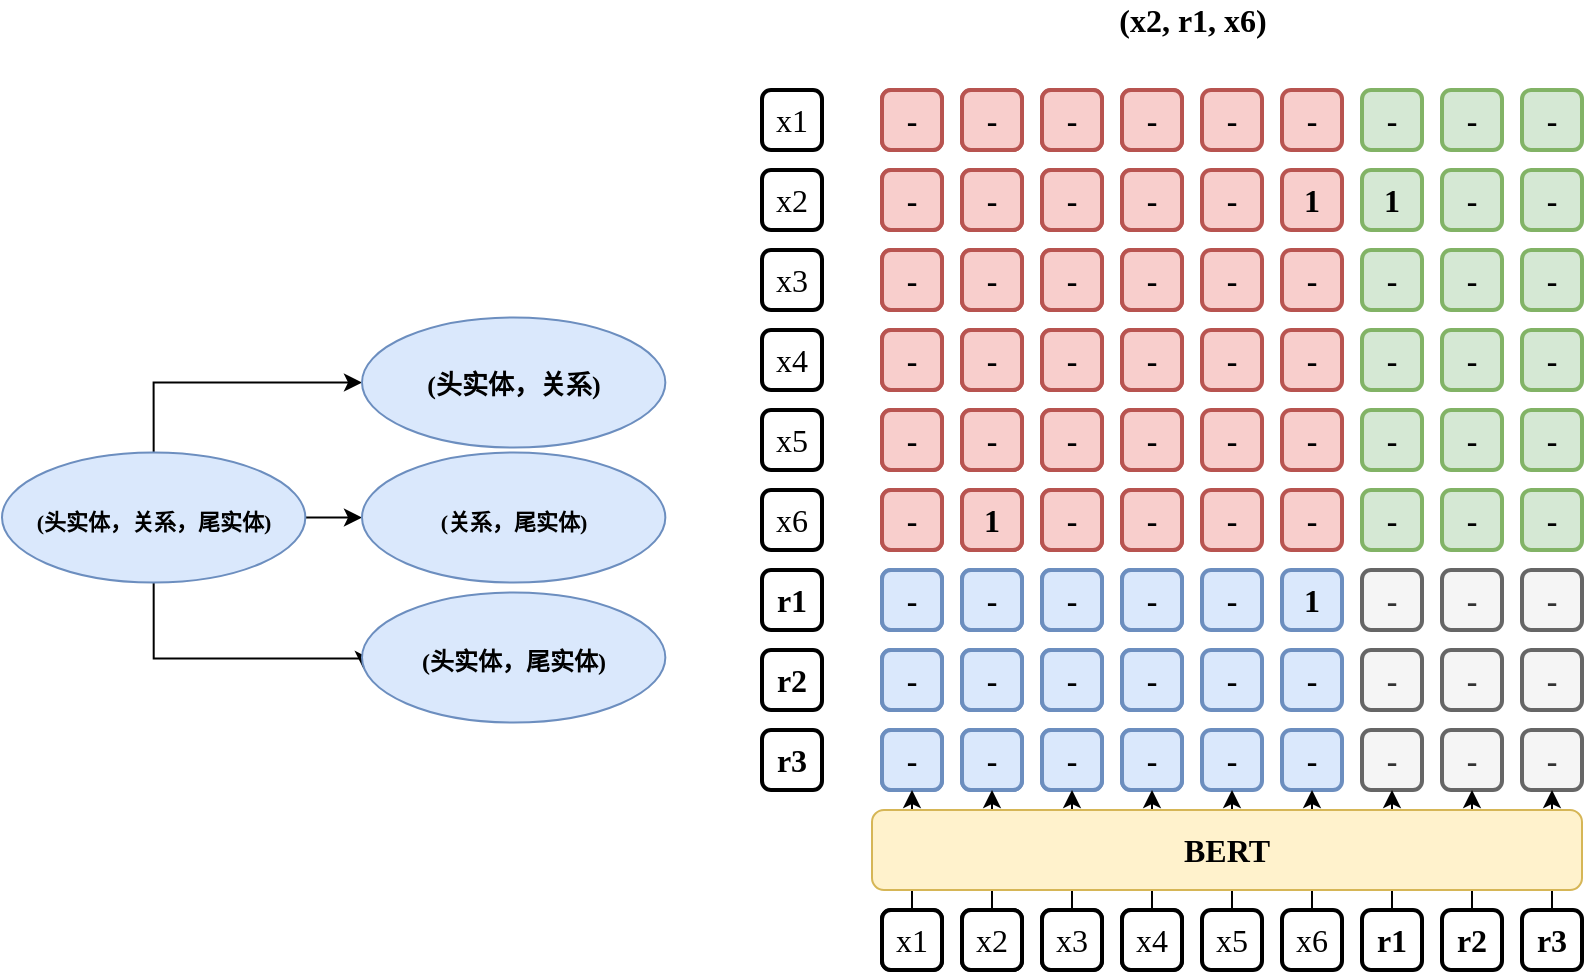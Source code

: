 <mxfile version="15.3.1" type="github">
  <diagram id="RaUIB1Iz39og9bqEEk9t" name="第 1 页">
    <mxGraphModel dx="981" dy="526" grid="1" gridSize="10" guides="1" tooltips="1" connect="1" arrows="1" fold="1" page="1" pageScale="1" pageWidth="1600" pageHeight="900" math="0" shadow="0">
      <root>
        <mxCell id="0" />
        <mxCell id="1" parent="0" />
        <mxCell id="5Z1uy8fRGyx_QVM0Wn5j-1" value="x1" style="rounded=1;whiteSpace=wrap;html=1;shadow=0;glass=0;sketch=0;fontFamily=Times New Roman;fontSize=16;strokeWidth=2;fillColor=#f8cecc;strokeColor=#b85450;fontStyle=1" vertex="1" parent="1">
          <mxGeometry x="960" y="225" width="30" height="30" as="geometry" />
        </mxCell>
        <mxCell id="5Z1uy8fRGyx_QVM0Wn5j-2" value="x1" style="rounded=1;whiteSpace=wrap;html=1;shadow=0;glass=0;sketch=0;fontFamily=Times New Roman;fontSize=16;strokeWidth=2;fillColor=#f8cecc;strokeColor=#b85450;fontStyle=1" vertex="1" parent="1">
          <mxGeometry x="1000" y="225" width="30" height="30" as="geometry" />
        </mxCell>
        <mxCell id="5Z1uy8fRGyx_QVM0Wn5j-3" value="x1" style="rounded=1;whiteSpace=wrap;html=1;shadow=0;glass=0;sketch=0;fontFamily=Times New Roman;fontSize=16;strokeWidth=2;fillColor=#f8cecc;strokeColor=#b85450;fontStyle=1" vertex="1" parent="1">
          <mxGeometry x="1040" y="225" width="30" height="30" as="geometry" />
        </mxCell>
        <mxCell id="5Z1uy8fRGyx_QVM0Wn5j-4" value="x1" style="rounded=1;whiteSpace=wrap;html=1;shadow=0;glass=0;sketch=0;fontFamily=Times New Roman;fontSize=16;strokeWidth=2;fillColor=#f8cecc;strokeColor=#b85450;fontStyle=1" vertex="1" parent="1">
          <mxGeometry x="1080" y="225" width="30" height="30" as="geometry" />
        </mxCell>
        <mxCell id="5Z1uy8fRGyx_QVM0Wn5j-5" value="-" style="rounded=1;whiteSpace=wrap;html=1;shadow=0;glass=0;sketch=0;fontFamily=Times New Roman;fontSize=16;strokeWidth=2;fillColor=#f8cecc;strokeColor=#b85450;fontStyle=1" vertex="1" parent="1">
          <mxGeometry x="1120" y="225" width="30" height="30" as="geometry" />
        </mxCell>
        <mxCell id="5Z1uy8fRGyx_QVM0Wn5j-6" value="-" style="rounded=1;whiteSpace=wrap;html=1;shadow=0;glass=0;sketch=0;fontFamily=Times New Roman;fontSize=16;strokeWidth=2;fillColor=#f8cecc;strokeColor=#b85450;fontStyle=1" vertex="1" parent="1">
          <mxGeometry x="1160" y="225" width="30" height="30" as="geometry" />
        </mxCell>
        <mxCell id="5Z1uy8fRGyx_QVM0Wn5j-7" value="-" style="rounded=1;whiteSpace=wrap;html=1;shadow=0;glass=0;sketch=0;fontFamily=Times New Roman;fontSize=16;strokeWidth=2;fillColor=#d5e8d4;strokeColor=#82b366;fontStyle=1" vertex="1" parent="1">
          <mxGeometry x="1200" y="225" width="30" height="30" as="geometry" />
        </mxCell>
        <mxCell id="5Z1uy8fRGyx_QVM0Wn5j-8" value="-" style="rounded=1;whiteSpace=wrap;html=1;shadow=0;glass=0;sketch=0;fontFamily=Times New Roman;fontSize=16;strokeWidth=2;fillColor=#d5e8d4;strokeColor=#82b366;fontStyle=1" vertex="1" parent="1">
          <mxGeometry x="1240" y="225" width="30" height="30" as="geometry" />
        </mxCell>
        <mxCell id="5Z1uy8fRGyx_QVM0Wn5j-9" value="-" style="rounded=1;whiteSpace=wrap;html=1;shadow=0;glass=0;sketch=0;fontFamily=Times New Roman;fontSize=16;strokeWidth=2;fillColor=#f8cecc;strokeColor=#b85450;fontStyle=1" vertex="1" parent="1">
          <mxGeometry x="960" y="225" width="30" height="30" as="geometry" />
        </mxCell>
        <mxCell id="5Z1uy8fRGyx_QVM0Wn5j-10" value="-" style="rounded=1;whiteSpace=wrap;html=1;shadow=0;glass=0;sketch=0;fontFamily=Times New Roman;fontSize=16;strokeWidth=2;fillColor=#f8cecc;strokeColor=#b85450;fontStyle=1" vertex="1" parent="1">
          <mxGeometry x="1000" y="225" width="30" height="30" as="geometry" />
        </mxCell>
        <mxCell id="5Z1uy8fRGyx_QVM0Wn5j-11" value="-" style="rounded=1;whiteSpace=wrap;html=1;shadow=0;glass=0;sketch=0;fontFamily=Times New Roman;fontSize=16;strokeWidth=2;fillColor=#f8cecc;strokeColor=#b85450;fontStyle=1" vertex="1" parent="1">
          <mxGeometry x="1040" y="225" width="30" height="30" as="geometry" />
        </mxCell>
        <mxCell id="5Z1uy8fRGyx_QVM0Wn5j-12" value="-" style="rounded=1;whiteSpace=wrap;html=1;shadow=0;glass=0;sketch=0;fontFamily=Times New Roman;fontSize=16;strokeWidth=2;fillColor=#f8cecc;strokeColor=#b85450;fontStyle=1" vertex="1" parent="1">
          <mxGeometry x="1080" y="225" width="30" height="30" as="geometry" />
        </mxCell>
        <mxCell id="5Z1uy8fRGyx_QVM0Wn5j-13" value="-" style="rounded=1;whiteSpace=wrap;html=1;shadow=0;glass=0;sketch=0;fontFamily=Times New Roman;fontSize=16;strokeWidth=2;fillColor=#d5e8d4;strokeColor=#82b366;fontStyle=1" vertex="1" parent="1">
          <mxGeometry x="1280" y="225" width="30" height="30" as="geometry" />
        </mxCell>
        <mxCell id="5Z1uy8fRGyx_QVM0Wn5j-33" value="x1" style="rounded=1;whiteSpace=wrap;html=1;shadow=0;glass=0;sketch=0;fontFamily=Times New Roman;fontSize=16;strokeWidth=2;fillColor=#f8cecc;strokeColor=#b85450;fontStyle=1" vertex="1" parent="1">
          <mxGeometry x="960" y="265" width="30" height="30" as="geometry" />
        </mxCell>
        <mxCell id="5Z1uy8fRGyx_QVM0Wn5j-34" value="x1" style="rounded=1;whiteSpace=wrap;html=1;shadow=0;glass=0;sketch=0;fontFamily=Times New Roman;fontSize=16;strokeWidth=2;fillColor=#f8cecc;strokeColor=#b85450;fontStyle=1" vertex="1" parent="1">
          <mxGeometry x="1000" y="265" width="30" height="30" as="geometry" />
        </mxCell>
        <mxCell id="5Z1uy8fRGyx_QVM0Wn5j-35" value="x1" style="rounded=1;whiteSpace=wrap;html=1;shadow=0;glass=0;sketch=0;fontFamily=Times New Roman;fontSize=16;strokeWidth=2;fillColor=#f8cecc;strokeColor=#b85450;fontStyle=1" vertex="1" parent="1">
          <mxGeometry x="1040" y="265" width="30" height="30" as="geometry" />
        </mxCell>
        <mxCell id="5Z1uy8fRGyx_QVM0Wn5j-36" value="x1" style="rounded=1;whiteSpace=wrap;html=1;shadow=0;glass=0;sketch=0;fontFamily=Times New Roman;fontSize=16;strokeWidth=2;fillColor=#f8cecc;strokeColor=#b85450;fontStyle=1" vertex="1" parent="1">
          <mxGeometry x="1080" y="265" width="30" height="30" as="geometry" />
        </mxCell>
        <mxCell id="5Z1uy8fRGyx_QVM0Wn5j-37" value="-" style="rounded=1;whiteSpace=wrap;html=1;shadow=0;glass=0;sketch=0;fontFamily=Times New Roman;fontSize=16;strokeWidth=2;fillColor=#f8cecc;strokeColor=#b85450;fontStyle=1" vertex="1" parent="1">
          <mxGeometry x="1120" y="265" width="30" height="30" as="geometry" />
        </mxCell>
        <mxCell id="5Z1uy8fRGyx_QVM0Wn5j-38" value="1" style="rounded=1;whiteSpace=wrap;html=1;shadow=0;glass=0;sketch=0;fontFamily=Times New Roman;fontSize=16;strokeWidth=2;fillColor=#f8cecc;strokeColor=#b85450;fontStyle=1" vertex="1" parent="1">
          <mxGeometry x="1160" y="265" width="30" height="30" as="geometry" />
        </mxCell>
        <mxCell id="5Z1uy8fRGyx_QVM0Wn5j-39" value="1" style="rounded=1;whiteSpace=wrap;html=1;shadow=0;glass=0;sketch=0;fontFamily=Times New Roman;fontSize=16;strokeWidth=2;fillColor=#d5e8d4;strokeColor=#82b366;fontStyle=1" vertex="1" parent="1">
          <mxGeometry x="1200" y="265" width="30" height="30" as="geometry" />
        </mxCell>
        <mxCell id="5Z1uy8fRGyx_QVM0Wn5j-40" value="-" style="rounded=1;whiteSpace=wrap;html=1;shadow=0;glass=0;sketch=0;fontFamily=Times New Roman;fontSize=16;strokeWidth=2;fillColor=#d5e8d4;strokeColor=#82b366;fontStyle=1" vertex="1" parent="1">
          <mxGeometry x="1240" y="265" width="30" height="30" as="geometry" />
        </mxCell>
        <mxCell id="5Z1uy8fRGyx_QVM0Wn5j-41" value="-" style="rounded=1;whiteSpace=wrap;html=1;shadow=0;glass=0;sketch=0;fontFamily=Times New Roman;fontSize=16;strokeWidth=2;fillColor=#f8cecc;strokeColor=#b85450;fontStyle=1" vertex="1" parent="1">
          <mxGeometry x="960" y="265" width="30" height="30" as="geometry" />
        </mxCell>
        <mxCell id="5Z1uy8fRGyx_QVM0Wn5j-42" value="-" style="rounded=1;whiteSpace=wrap;html=1;shadow=0;glass=0;sketch=0;fontFamily=Times New Roman;fontSize=16;strokeWidth=2;fillColor=#f8cecc;strokeColor=#b85450;fontStyle=1" vertex="1" parent="1">
          <mxGeometry x="1000" y="265" width="30" height="30" as="geometry" />
        </mxCell>
        <mxCell id="5Z1uy8fRGyx_QVM0Wn5j-43" value="-" style="rounded=1;whiteSpace=wrap;html=1;shadow=0;glass=0;sketch=0;fontFamily=Times New Roman;fontSize=16;strokeWidth=2;fillColor=#f8cecc;strokeColor=#b85450;fontStyle=1" vertex="1" parent="1">
          <mxGeometry x="1040" y="265" width="30" height="30" as="geometry" />
        </mxCell>
        <mxCell id="5Z1uy8fRGyx_QVM0Wn5j-44" value="-" style="rounded=1;whiteSpace=wrap;html=1;shadow=0;glass=0;sketch=0;fontFamily=Times New Roman;fontSize=16;strokeWidth=2;fillColor=#f8cecc;strokeColor=#b85450;fontStyle=1" vertex="1" parent="1">
          <mxGeometry x="1080" y="265" width="30" height="30" as="geometry" />
        </mxCell>
        <mxCell id="5Z1uy8fRGyx_QVM0Wn5j-45" value="-" style="rounded=1;whiteSpace=wrap;html=1;shadow=0;glass=0;sketch=0;fontFamily=Times New Roman;fontSize=16;strokeWidth=2;fillColor=#d5e8d4;strokeColor=#82b366;fontStyle=1" vertex="1" parent="1">
          <mxGeometry x="1280" y="265" width="30" height="30" as="geometry" />
        </mxCell>
        <mxCell id="5Z1uy8fRGyx_QVM0Wn5j-49" value="x1" style="rounded=1;whiteSpace=wrap;html=1;shadow=0;glass=0;sketch=0;fontFamily=Times New Roman;fontSize=16;strokeWidth=2;fillColor=#f8cecc;strokeColor=#b85450;fontStyle=1" vertex="1" parent="1">
          <mxGeometry x="960" y="305" width="30" height="30" as="geometry" />
        </mxCell>
        <mxCell id="5Z1uy8fRGyx_QVM0Wn5j-50" value="x1" style="rounded=1;whiteSpace=wrap;html=1;shadow=0;glass=0;sketch=0;fontFamily=Times New Roman;fontSize=16;strokeWidth=2;fillColor=#f8cecc;strokeColor=#b85450;fontStyle=1" vertex="1" parent="1">
          <mxGeometry x="1000" y="305" width="30" height="30" as="geometry" />
        </mxCell>
        <mxCell id="5Z1uy8fRGyx_QVM0Wn5j-51" value="x1" style="rounded=1;whiteSpace=wrap;html=1;shadow=0;glass=0;sketch=0;fontFamily=Times New Roman;fontSize=16;strokeWidth=2;fillColor=#f8cecc;strokeColor=#b85450;fontStyle=1" vertex="1" parent="1">
          <mxGeometry x="1040" y="305" width="30" height="30" as="geometry" />
        </mxCell>
        <mxCell id="5Z1uy8fRGyx_QVM0Wn5j-52" value="x1" style="rounded=1;whiteSpace=wrap;html=1;shadow=0;glass=0;sketch=0;fontFamily=Times New Roman;fontSize=16;strokeWidth=2;fillColor=#f8cecc;strokeColor=#b85450;fontStyle=1" vertex="1" parent="1">
          <mxGeometry x="1080" y="305" width="30" height="30" as="geometry" />
        </mxCell>
        <mxCell id="5Z1uy8fRGyx_QVM0Wn5j-53" value="-" style="rounded=1;whiteSpace=wrap;html=1;shadow=0;glass=0;sketch=0;fontFamily=Times New Roman;fontSize=16;strokeWidth=2;fillColor=#f8cecc;strokeColor=#b85450;fontStyle=1" vertex="1" parent="1">
          <mxGeometry x="1120" y="305" width="30" height="30" as="geometry" />
        </mxCell>
        <mxCell id="5Z1uy8fRGyx_QVM0Wn5j-54" value="-" style="rounded=1;whiteSpace=wrap;html=1;shadow=0;glass=0;sketch=0;fontFamily=Times New Roman;fontSize=16;strokeWidth=2;fillColor=#f8cecc;strokeColor=#b85450;fontStyle=1" vertex="1" parent="1">
          <mxGeometry x="1160" y="305" width="30" height="30" as="geometry" />
        </mxCell>
        <mxCell id="5Z1uy8fRGyx_QVM0Wn5j-55" value="-" style="rounded=1;whiteSpace=wrap;html=1;shadow=0;glass=0;sketch=0;fontFamily=Times New Roman;fontSize=16;strokeWidth=2;fillColor=#d5e8d4;strokeColor=#82b366;fontStyle=1" vertex="1" parent="1">
          <mxGeometry x="1200" y="305" width="30" height="30" as="geometry" />
        </mxCell>
        <mxCell id="5Z1uy8fRGyx_QVM0Wn5j-56" value="-" style="rounded=1;whiteSpace=wrap;html=1;shadow=0;glass=0;sketch=0;fontFamily=Times New Roman;fontSize=16;strokeWidth=2;fillColor=#d5e8d4;strokeColor=#82b366;fontStyle=1" vertex="1" parent="1">
          <mxGeometry x="1240" y="305" width="30" height="30" as="geometry" />
        </mxCell>
        <mxCell id="5Z1uy8fRGyx_QVM0Wn5j-57" value="-" style="rounded=1;whiteSpace=wrap;html=1;shadow=0;glass=0;sketch=0;fontFamily=Times New Roman;fontSize=16;strokeWidth=2;fillColor=#f8cecc;strokeColor=#b85450;fontStyle=1" vertex="1" parent="1">
          <mxGeometry x="960" y="305" width="30" height="30" as="geometry" />
        </mxCell>
        <mxCell id="5Z1uy8fRGyx_QVM0Wn5j-58" value="-" style="rounded=1;whiteSpace=wrap;html=1;shadow=0;glass=0;sketch=0;fontFamily=Times New Roman;fontSize=16;strokeWidth=2;fillColor=#f8cecc;strokeColor=#b85450;fontStyle=1" vertex="1" parent="1">
          <mxGeometry x="1000" y="305" width="30" height="30" as="geometry" />
        </mxCell>
        <mxCell id="5Z1uy8fRGyx_QVM0Wn5j-59" value="-" style="rounded=1;whiteSpace=wrap;html=1;shadow=0;glass=0;sketch=0;fontFamily=Times New Roman;fontSize=16;strokeWidth=2;fillColor=#f8cecc;strokeColor=#b85450;fontStyle=1" vertex="1" parent="1">
          <mxGeometry x="1040" y="305" width="30" height="30" as="geometry" />
        </mxCell>
        <mxCell id="5Z1uy8fRGyx_QVM0Wn5j-60" value="-" style="rounded=1;whiteSpace=wrap;html=1;shadow=0;glass=0;sketch=0;fontFamily=Times New Roman;fontSize=16;strokeWidth=2;fillColor=#f8cecc;strokeColor=#b85450;fontStyle=1" vertex="1" parent="1">
          <mxGeometry x="1080" y="305" width="30" height="30" as="geometry" />
        </mxCell>
        <mxCell id="5Z1uy8fRGyx_QVM0Wn5j-61" value="-" style="rounded=1;whiteSpace=wrap;html=1;shadow=0;glass=0;sketch=0;fontFamily=Times New Roman;fontSize=16;strokeWidth=2;fillColor=#d5e8d4;strokeColor=#82b366;fontStyle=1" vertex="1" parent="1">
          <mxGeometry x="1280" y="305" width="30" height="30" as="geometry" />
        </mxCell>
        <mxCell id="5Z1uy8fRGyx_QVM0Wn5j-65" value="x1" style="rounded=1;whiteSpace=wrap;html=1;shadow=0;glass=0;sketch=0;fontFamily=Times New Roman;fontSize=16;strokeWidth=2;fillColor=#f8cecc;strokeColor=#b85450;fontStyle=1" vertex="1" parent="1">
          <mxGeometry x="960" y="345" width="30" height="30" as="geometry" />
        </mxCell>
        <mxCell id="5Z1uy8fRGyx_QVM0Wn5j-66" value="x1" style="rounded=1;whiteSpace=wrap;html=1;shadow=0;glass=0;sketch=0;fontFamily=Times New Roman;fontSize=16;strokeWidth=2;fillColor=#f8cecc;strokeColor=#b85450;fontStyle=1" vertex="1" parent="1">
          <mxGeometry x="1000" y="345" width="30" height="30" as="geometry" />
        </mxCell>
        <mxCell id="5Z1uy8fRGyx_QVM0Wn5j-67" value="x1" style="rounded=1;whiteSpace=wrap;html=1;shadow=0;glass=0;sketch=0;fontFamily=Times New Roman;fontSize=16;strokeWidth=2;fillColor=#f8cecc;strokeColor=#b85450;fontStyle=1" vertex="1" parent="1">
          <mxGeometry x="1040" y="345" width="30" height="30" as="geometry" />
        </mxCell>
        <mxCell id="5Z1uy8fRGyx_QVM0Wn5j-68" value="x1" style="rounded=1;whiteSpace=wrap;html=1;shadow=0;glass=0;sketch=0;fontFamily=Times New Roman;fontSize=16;strokeWidth=2;fillColor=#f8cecc;strokeColor=#b85450;fontStyle=1" vertex="1" parent="1">
          <mxGeometry x="1080" y="345" width="30" height="30" as="geometry" />
        </mxCell>
        <mxCell id="5Z1uy8fRGyx_QVM0Wn5j-69" value="-" style="rounded=1;whiteSpace=wrap;html=1;shadow=0;glass=0;sketch=0;fontFamily=Times New Roman;fontSize=16;strokeWidth=2;fillColor=#f8cecc;strokeColor=#b85450;fontStyle=1" vertex="1" parent="1">
          <mxGeometry x="1120" y="345" width="30" height="30" as="geometry" />
        </mxCell>
        <mxCell id="5Z1uy8fRGyx_QVM0Wn5j-70" value="-" style="rounded=1;whiteSpace=wrap;html=1;shadow=0;glass=0;sketch=0;fontFamily=Times New Roman;fontSize=16;strokeWidth=2;fillColor=#f8cecc;strokeColor=#b85450;fontStyle=1" vertex="1" parent="1">
          <mxGeometry x="1160" y="345" width="30" height="30" as="geometry" />
        </mxCell>
        <mxCell id="5Z1uy8fRGyx_QVM0Wn5j-71" value="-" style="rounded=1;whiteSpace=wrap;html=1;shadow=0;glass=0;sketch=0;fontFamily=Times New Roman;fontSize=16;strokeWidth=2;fillColor=#d5e8d4;strokeColor=#82b366;fontStyle=1" vertex="1" parent="1">
          <mxGeometry x="1200" y="345" width="30" height="30" as="geometry" />
        </mxCell>
        <mxCell id="5Z1uy8fRGyx_QVM0Wn5j-72" value="-" style="rounded=1;whiteSpace=wrap;html=1;shadow=0;glass=0;sketch=0;fontFamily=Times New Roman;fontSize=16;strokeWidth=2;fillColor=#d5e8d4;strokeColor=#82b366;fontStyle=1" vertex="1" parent="1">
          <mxGeometry x="1240" y="345" width="30" height="30" as="geometry" />
        </mxCell>
        <mxCell id="5Z1uy8fRGyx_QVM0Wn5j-73" value="-" style="rounded=1;whiteSpace=wrap;html=1;shadow=0;glass=0;sketch=0;fontFamily=Times New Roman;fontSize=16;strokeWidth=2;fillColor=#f8cecc;strokeColor=#b85450;fontStyle=1" vertex="1" parent="1">
          <mxGeometry x="960" y="345" width="30" height="30" as="geometry" />
        </mxCell>
        <mxCell id="5Z1uy8fRGyx_QVM0Wn5j-74" value="-" style="rounded=1;whiteSpace=wrap;html=1;shadow=0;glass=0;sketch=0;fontFamily=Times New Roman;fontSize=16;strokeWidth=2;fillColor=#f8cecc;strokeColor=#b85450;fontStyle=1" vertex="1" parent="1">
          <mxGeometry x="1000" y="345" width="30" height="30" as="geometry" />
        </mxCell>
        <mxCell id="5Z1uy8fRGyx_QVM0Wn5j-75" value="-" style="rounded=1;whiteSpace=wrap;html=1;shadow=0;glass=0;sketch=0;fontFamily=Times New Roman;fontSize=16;strokeWidth=2;fillColor=#f8cecc;strokeColor=#b85450;fontStyle=1" vertex="1" parent="1">
          <mxGeometry x="1040" y="345" width="30" height="30" as="geometry" />
        </mxCell>
        <mxCell id="5Z1uy8fRGyx_QVM0Wn5j-76" value="-" style="rounded=1;whiteSpace=wrap;html=1;shadow=0;glass=0;sketch=0;fontFamily=Times New Roman;fontSize=16;strokeWidth=2;fillColor=#f8cecc;strokeColor=#b85450;fontStyle=1" vertex="1" parent="1">
          <mxGeometry x="1080" y="345" width="30" height="30" as="geometry" />
        </mxCell>
        <mxCell id="5Z1uy8fRGyx_QVM0Wn5j-77" value="-" style="rounded=1;whiteSpace=wrap;html=1;shadow=0;glass=0;sketch=0;fontFamily=Times New Roman;fontSize=16;strokeWidth=2;fillColor=#d5e8d4;strokeColor=#82b366;fontStyle=1" vertex="1" parent="1">
          <mxGeometry x="1280" y="345" width="30" height="30" as="geometry" />
        </mxCell>
        <mxCell id="5Z1uy8fRGyx_QVM0Wn5j-81" value="x1" style="rounded=1;whiteSpace=wrap;html=1;shadow=0;glass=0;sketch=0;fontFamily=Times New Roman;fontSize=16;strokeWidth=2;fillColor=#f8cecc;strokeColor=#b85450;fontStyle=1" vertex="1" parent="1">
          <mxGeometry x="960" y="385" width="30" height="30" as="geometry" />
        </mxCell>
        <mxCell id="5Z1uy8fRGyx_QVM0Wn5j-82" value="x1" style="rounded=1;whiteSpace=wrap;html=1;shadow=0;glass=0;sketch=0;fontFamily=Times New Roman;fontSize=16;strokeWidth=2;fillColor=#f8cecc;strokeColor=#b85450;fontStyle=1" vertex="1" parent="1">
          <mxGeometry x="1000" y="385" width="30" height="30" as="geometry" />
        </mxCell>
        <mxCell id="5Z1uy8fRGyx_QVM0Wn5j-83" value="x1" style="rounded=1;whiteSpace=wrap;html=1;shadow=0;glass=0;sketch=0;fontFamily=Times New Roman;fontSize=16;strokeWidth=2;fillColor=#f8cecc;strokeColor=#b85450;fontStyle=1" vertex="1" parent="1">
          <mxGeometry x="1040" y="385" width="30" height="30" as="geometry" />
        </mxCell>
        <mxCell id="5Z1uy8fRGyx_QVM0Wn5j-84" value="x1" style="rounded=1;whiteSpace=wrap;html=1;shadow=0;glass=0;sketch=0;fontFamily=Times New Roman;fontSize=16;strokeWidth=2;fillColor=#f8cecc;strokeColor=#b85450;fontStyle=1" vertex="1" parent="1">
          <mxGeometry x="1080" y="385" width="30" height="30" as="geometry" />
        </mxCell>
        <mxCell id="5Z1uy8fRGyx_QVM0Wn5j-85" value="-" style="rounded=1;whiteSpace=wrap;html=1;shadow=0;glass=0;sketch=0;fontFamily=Times New Roman;fontSize=16;strokeWidth=2;fillColor=#f8cecc;strokeColor=#b85450;fontStyle=1" vertex="1" parent="1">
          <mxGeometry x="1120" y="385" width="30" height="30" as="geometry" />
        </mxCell>
        <mxCell id="5Z1uy8fRGyx_QVM0Wn5j-86" value="-" style="rounded=1;whiteSpace=wrap;html=1;shadow=0;glass=0;sketch=0;fontFamily=Times New Roman;fontSize=16;strokeWidth=2;fillColor=#f8cecc;strokeColor=#b85450;fontStyle=1" vertex="1" parent="1">
          <mxGeometry x="1160" y="385" width="30" height="30" as="geometry" />
        </mxCell>
        <mxCell id="5Z1uy8fRGyx_QVM0Wn5j-87" value="-" style="rounded=1;whiteSpace=wrap;html=1;shadow=0;glass=0;sketch=0;fontFamily=Times New Roman;fontSize=16;strokeWidth=2;fillColor=#d5e8d4;strokeColor=#82b366;fontStyle=1" vertex="1" parent="1">
          <mxGeometry x="1200" y="385" width="30" height="30" as="geometry" />
        </mxCell>
        <mxCell id="5Z1uy8fRGyx_QVM0Wn5j-88" value="-" style="rounded=1;whiteSpace=wrap;html=1;shadow=0;glass=0;sketch=0;fontFamily=Times New Roman;fontSize=16;strokeWidth=2;fillColor=#d5e8d4;strokeColor=#82b366;fontStyle=1" vertex="1" parent="1">
          <mxGeometry x="1240" y="385" width="30" height="30" as="geometry" />
        </mxCell>
        <mxCell id="5Z1uy8fRGyx_QVM0Wn5j-89" value="-" style="rounded=1;whiteSpace=wrap;html=1;shadow=0;glass=0;sketch=0;fontFamily=Times New Roman;fontSize=16;strokeWidth=2;fillColor=#f8cecc;strokeColor=#b85450;fontStyle=1" vertex="1" parent="1">
          <mxGeometry x="960" y="385" width="30" height="30" as="geometry" />
        </mxCell>
        <mxCell id="5Z1uy8fRGyx_QVM0Wn5j-90" value="-" style="rounded=1;whiteSpace=wrap;html=1;shadow=0;glass=0;sketch=0;fontFamily=Times New Roman;fontSize=16;strokeWidth=2;fillColor=#f8cecc;strokeColor=#b85450;fontStyle=1" vertex="1" parent="1">
          <mxGeometry x="1000" y="385" width="30" height="30" as="geometry" />
        </mxCell>
        <mxCell id="5Z1uy8fRGyx_QVM0Wn5j-91" value="-" style="rounded=1;whiteSpace=wrap;html=1;shadow=0;glass=0;sketch=0;fontFamily=Times New Roman;fontSize=16;strokeWidth=2;fillColor=#f8cecc;strokeColor=#b85450;fontStyle=1" vertex="1" parent="1">
          <mxGeometry x="1040" y="385" width="30" height="30" as="geometry" />
        </mxCell>
        <mxCell id="5Z1uy8fRGyx_QVM0Wn5j-92" value="-" style="rounded=1;whiteSpace=wrap;html=1;shadow=0;glass=0;sketch=0;fontFamily=Times New Roman;fontSize=16;strokeWidth=2;fillColor=#f8cecc;strokeColor=#b85450;fontStyle=1" vertex="1" parent="1">
          <mxGeometry x="1080" y="385" width="30" height="30" as="geometry" />
        </mxCell>
        <mxCell id="5Z1uy8fRGyx_QVM0Wn5j-93" value="-" style="rounded=1;whiteSpace=wrap;html=1;shadow=0;glass=0;sketch=0;fontFamily=Times New Roman;fontSize=16;strokeWidth=2;fillColor=#d5e8d4;strokeColor=#82b366;fontStyle=1" vertex="1" parent="1">
          <mxGeometry x="1280" y="385" width="30" height="30" as="geometry" />
        </mxCell>
        <mxCell id="5Z1uy8fRGyx_QVM0Wn5j-97" value="x1" style="rounded=1;whiteSpace=wrap;html=1;shadow=0;glass=0;sketch=0;fontFamily=Times New Roman;fontSize=16;strokeWidth=2;fillColor=#f8cecc;strokeColor=#b85450;fontStyle=1" vertex="1" parent="1">
          <mxGeometry x="960" y="425" width="30" height="30" as="geometry" />
        </mxCell>
        <mxCell id="5Z1uy8fRGyx_QVM0Wn5j-98" value="x1" style="rounded=1;whiteSpace=wrap;html=1;shadow=0;glass=0;sketch=0;fontFamily=Times New Roman;fontSize=16;strokeWidth=2;fillColor=#f8cecc;strokeColor=#b85450;fontStyle=1" vertex="1" parent="1">
          <mxGeometry x="1000" y="425" width="30" height="30" as="geometry" />
        </mxCell>
        <mxCell id="5Z1uy8fRGyx_QVM0Wn5j-99" value="x1" style="rounded=1;whiteSpace=wrap;html=1;shadow=0;glass=0;sketch=0;fontFamily=Times New Roman;fontSize=16;strokeWidth=2;fillColor=#f8cecc;strokeColor=#b85450;fontStyle=1" vertex="1" parent="1">
          <mxGeometry x="1040" y="425" width="30" height="30" as="geometry" />
        </mxCell>
        <mxCell id="5Z1uy8fRGyx_QVM0Wn5j-100" value="x1" style="rounded=1;whiteSpace=wrap;html=1;shadow=0;glass=0;sketch=0;fontFamily=Times New Roman;fontSize=16;strokeWidth=2;fillColor=#f8cecc;strokeColor=#b85450;fontStyle=1" vertex="1" parent="1">
          <mxGeometry x="1080" y="425" width="30" height="30" as="geometry" />
        </mxCell>
        <mxCell id="5Z1uy8fRGyx_QVM0Wn5j-101" value="-" style="rounded=1;whiteSpace=wrap;html=1;shadow=0;glass=0;sketch=0;fontFamily=Times New Roman;fontSize=16;strokeWidth=2;fillColor=#f8cecc;strokeColor=#b85450;fontStyle=1" vertex="1" parent="1">
          <mxGeometry x="1120" y="425" width="30" height="30" as="geometry" />
        </mxCell>
        <mxCell id="5Z1uy8fRGyx_QVM0Wn5j-102" value="-" style="rounded=1;whiteSpace=wrap;html=1;shadow=0;glass=0;sketch=0;fontFamily=Times New Roman;fontSize=16;strokeWidth=2;fillColor=#f8cecc;strokeColor=#b85450;fontStyle=1" vertex="1" parent="1">
          <mxGeometry x="1160" y="425" width="30" height="30" as="geometry" />
        </mxCell>
        <mxCell id="5Z1uy8fRGyx_QVM0Wn5j-103" value="-" style="rounded=1;whiteSpace=wrap;html=1;shadow=0;glass=0;sketch=0;fontFamily=Times New Roman;fontSize=16;strokeWidth=2;fillColor=#d5e8d4;strokeColor=#82b366;fontStyle=1" vertex="1" parent="1">
          <mxGeometry x="1200" y="425" width="30" height="30" as="geometry" />
        </mxCell>
        <mxCell id="5Z1uy8fRGyx_QVM0Wn5j-104" value="-" style="rounded=1;whiteSpace=wrap;html=1;shadow=0;glass=0;sketch=0;fontFamily=Times New Roman;fontSize=16;strokeWidth=2;fillColor=#d5e8d4;strokeColor=#82b366;fontStyle=1" vertex="1" parent="1">
          <mxGeometry x="1240" y="425" width="30" height="30" as="geometry" />
        </mxCell>
        <mxCell id="5Z1uy8fRGyx_QVM0Wn5j-105" value="-" style="rounded=1;whiteSpace=wrap;html=1;shadow=0;glass=0;sketch=0;fontFamily=Times New Roman;fontSize=16;strokeWidth=2;fillColor=#f8cecc;strokeColor=#b85450;fontStyle=1" vertex="1" parent="1">
          <mxGeometry x="960" y="425" width="30" height="30" as="geometry" />
        </mxCell>
        <mxCell id="5Z1uy8fRGyx_QVM0Wn5j-106" value="1" style="rounded=1;whiteSpace=wrap;html=1;shadow=0;glass=0;sketch=0;fontFamily=Times New Roman;fontSize=16;strokeWidth=2;fillColor=#f8cecc;strokeColor=#b85450;fontStyle=1" vertex="1" parent="1">
          <mxGeometry x="1000" y="425" width="30" height="30" as="geometry" />
        </mxCell>
        <mxCell id="5Z1uy8fRGyx_QVM0Wn5j-107" value="-" style="rounded=1;whiteSpace=wrap;html=1;shadow=0;glass=0;sketch=0;fontFamily=Times New Roman;fontSize=16;strokeWidth=2;fillColor=#f8cecc;strokeColor=#b85450;fontStyle=1" vertex="1" parent="1">
          <mxGeometry x="1040" y="425" width="30" height="30" as="geometry" />
        </mxCell>
        <mxCell id="5Z1uy8fRGyx_QVM0Wn5j-108" value="-" style="rounded=1;whiteSpace=wrap;html=1;shadow=0;glass=0;sketch=0;fontFamily=Times New Roman;fontSize=16;strokeWidth=2;fillColor=#f8cecc;strokeColor=#b85450;fontStyle=1" vertex="1" parent="1">
          <mxGeometry x="1080" y="425" width="30" height="30" as="geometry" />
        </mxCell>
        <mxCell id="5Z1uy8fRGyx_QVM0Wn5j-109" value="-" style="rounded=1;whiteSpace=wrap;html=1;shadow=0;glass=0;sketch=0;fontFamily=Times New Roman;fontSize=16;strokeWidth=2;fillColor=#d5e8d4;strokeColor=#82b366;fontStyle=1" vertex="1" parent="1">
          <mxGeometry x="1280" y="425" width="30" height="30" as="geometry" />
        </mxCell>
        <mxCell id="5Z1uy8fRGyx_QVM0Wn5j-113" value="x1" style="rounded=1;whiteSpace=wrap;html=1;shadow=0;glass=0;sketch=0;fontFamily=Times New Roman;fontSize=16;strokeWidth=2;fillColor=#dae8fc;strokeColor=#6c8ebf;fontStyle=1" vertex="1" parent="1">
          <mxGeometry x="960" y="465" width="30" height="30" as="geometry" />
        </mxCell>
        <mxCell id="5Z1uy8fRGyx_QVM0Wn5j-114" value="x1" style="rounded=1;whiteSpace=wrap;html=1;shadow=0;glass=0;sketch=0;fontFamily=Times New Roman;fontSize=16;strokeWidth=2;fillColor=#dae8fc;strokeColor=#6c8ebf;fontStyle=1" vertex="1" parent="1">
          <mxGeometry x="1000" y="465" width="30" height="30" as="geometry" />
        </mxCell>
        <mxCell id="5Z1uy8fRGyx_QVM0Wn5j-115" value="x1" style="rounded=1;whiteSpace=wrap;html=1;shadow=0;glass=0;sketch=0;fontFamily=Times New Roman;fontSize=16;strokeWidth=2;fillColor=#dae8fc;strokeColor=#6c8ebf;fontStyle=1" vertex="1" parent="1">
          <mxGeometry x="1040" y="465" width="30" height="30" as="geometry" />
        </mxCell>
        <mxCell id="5Z1uy8fRGyx_QVM0Wn5j-116" value="x1" style="rounded=1;whiteSpace=wrap;html=1;shadow=0;glass=0;sketch=0;fontFamily=Times New Roman;fontSize=16;strokeWidth=2;fillColor=#dae8fc;strokeColor=#6c8ebf;fontStyle=1" vertex="1" parent="1">
          <mxGeometry x="1080" y="465" width="30" height="30" as="geometry" />
        </mxCell>
        <mxCell id="5Z1uy8fRGyx_QVM0Wn5j-117" value="-" style="rounded=1;whiteSpace=wrap;html=1;shadow=0;glass=0;sketch=0;fontFamily=Times New Roman;fontSize=16;strokeWidth=2;fillColor=#dae8fc;strokeColor=#6c8ebf;fontStyle=1" vertex="1" parent="1">
          <mxGeometry x="1120" y="465" width="30" height="30" as="geometry" />
        </mxCell>
        <mxCell id="5Z1uy8fRGyx_QVM0Wn5j-118" value="1" style="rounded=1;whiteSpace=wrap;html=1;shadow=0;glass=0;sketch=0;fontFamily=Times New Roman;fontSize=16;strokeWidth=2;fillColor=#dae8fc;strokeColor=#6c8ebf;fontStyle=1" vertex="1" parent="1">
          <mxGeometry x="1160" y="465" width="30" height="30" as="geometry" />
        </mxCell>
        <mxCell id="5Z1uy8fRGyx_QVM0Wn5j-119" value="-" style="rounded=1;whiteSpace=wrap;html=1;shadow=0;glass=0;sketch=0;fontFamily=Times New Roman;fontSize=16;strokeWidth=2;fillColor=#f5f5f5;strokeColor=#666666;fontColor=#333333;fontStyle=1" vertex="1" parent="1">
          <mxGeometry x="1200" y="465" width="30" height="30" as="geometry" />
        </mxCell>
        <mxCell id="5Z1uy8fRGyx_QVM0Wn5j-120" value="-" style="rounded=1;whiteSpace=wrap;html=1;shadow=0;glass=0;sketch=0;fontFamily=Times New Roman;fontSize=16;strokeWidth=2;fillColor=#f5f5f5;strokeColor=#666666;fontColor=#333333;fontStyle=1" vertex="1" parent="1">
          <mxGeometry x="1240" y="465" width="30" height="30" as="geometry" />
        </mxCell>
        <mxCell id="5Z1uy8fRGyx_QVM0Wn5j-121" value="-" style="rounded=1;whiteSpace=wrap;html=1;shadow=0;glass=0;sketch=0;fontFamily=Times New Roman;fontSize=16;strokeWidth=2;fillColor=#dae8fc;strokeColor=#6c8ebf;fontStyle=1" vertex="1" parent="1">
          <mxGeometry x="960" y="465" width="30" height="30" as="geometry" />
        </mxCell>
        <mxCell id="5Z1uy8fRGyx_QVM0Wn5j-122" value="-" style="rounded=1;whiteSpace=wrap;html=1;shadow=0;glass=0;sketch=0;fontFamily=Times New Roman;fontSize=16;strokeWidth=2;fillColor=#dae8fc;strokeColor=#6c8ebf;fontStyle=1" vertex="1" parent="1">
          <mxGeometry x="1000" y="465" width="30" height="30" as="geometry" />
        </mxCell>
        <mxCell id="5Z1uy8fRGyx_QVM0Wn5j-123" value="-" style="rounded=1;whiteSpace=wrap;html=1;shadow=0;glass=0;sketch=0;fontFamily=Times New Roman;fontSize=16;strokeWidth=2;fillColor=#dae8fc;strokeColor=#6c8ebf;fontStyle=1" vertex="1" parent="1">
          <mxGeometry x="1040" y="465" width="30" height="30" as="geometry" />
        </mxCell>
        <mxCell id="5Z1uy8fRGyx_QVM0Wn5j-124" value="-" style="rounded=1;whiteSpace=wrap;html=1;shadow=0;glass=0;sketch=0;fontFamily=Times New Roman;fontSize=16;strokeWidth=2;fillColor=#dae8fc;strokeColor=#6c8ebf;fontStyle=1" vertex="1" parent="1">
          <mxGeometry x="1080" y="465" width="30" height="30" as="geometry" />
        </mxCell>
        <mxCell id="5Z1uy8fRGyx_QVM0Wn5j-125" value="-" style="rounded=1;whiteSpace=wrap;html=1;shadow=0;glass=0;sketch=0;fontFamily=Times New Roman;fontSize=16;strokeWidth=2;fillColor=#f5f5f5;strokeColor=#666666;fontColor=#333333;fontStyle=1" vertex="1" parent="1">
          <mxGeometry x="1280" y="465" width="30" height="30" as="geometry" />
        </mxCell>
        <mxCell id="5Z1uy8fRGyx_QVM0Wn5j-129" value="x1" style="rounded=1;whiteSpace=wrap;html=1;shadow=0;glass=0;sketch=0;fontFamily=Times New Roman;fontSize=16;strokeWidth=2;fillColor=#dae8fc;strokeColor=#6c8ebf;fontStyle=1" vertex="1" parent="1">
          <mxGeometry x="960" y="505" width="30" height="30" as="geometry" />
        </mxCell>
        <mxCell id="5Z1uy8fRGyx_QVM0Wn5j-130" value="x1" style="rounded=1;whiteSpace=wrap;html=1;shadow=0;glass=0;sketch=0;fontFamily=Times New Roman;fontSize=16;strokeWidth=2;fillColor=#dae8fc;strokeColor=#6c8ebf;fontStyle=1" vertex="1" parent="1">
          <mxGeometry x="1000" y="505" width="30" height="30" as="geometry" />
        </mxCell>
        <mxCell id="5Z1uy8fRGyx_QVM0Wn5j-131" value="x1" style="rounded=1;whiteSpace=wrap;html=1;shadow=0;glass=0;sketch=0;fontFamily=Times New Roman;fontSize=16;strokeWidth=2;fillColor=#dae8fc;strokeColor=#6c8ebf;fontStyle=1" vertex="1" parent="1">
          <mxGeometry x="1040" y="505" width="30" height="30" as="geometry" />
        </mxCell>
        <mxCell id="5Z1uy8fRGyx_QVM0Wn5j-132" value="x1" style="rounded=1;whiteSpace=wrap;html=1;shadow=0;glass=0;sketch=0;fontFamily=Times New Roman;fontSize=16;strokeWidth=2;fillColor=#dae8fc;strokeColor=#6c8ebf;fontStyle=1" vertex="1" parent="1">
          <mxGeometry x="1080" y="505" width="30" height="30" as="geometry" />
        </mxCell>
        <mxCell id="5Z1uy8fRGyx_QVM0Wn5j-133" value="-" style="rounded=1;whiteSpace=wrap;html=1;shadow=0;glass=0;sketch=0;fontFamily=Times New Roman;fontSize=16;strokeWidth=2;fillColor=#dae8fc;strokeColor=#6c8ebf;fontStyle=1" vertex="1" parent="1">
          <mxGeometry x="1120" y="505" width="30" height="30" as="geometry" />
        </mxCell>
        <mxCell id="5Z1uy8fRGyx_QVM0Wn5j-134" value="-" style="rounded=1;whiteSpace=wrap;html=1;shadow=0;glass=0;sketch=0;fontFamily=Times New Roman;fontSize=16;strokeWidth=2;fillColor=#dae8fc;strokeColor=#6c8ebf;fontStyle=1" vertex="1" parent="1">
          <mxGeometry x="1160" y="505" width="30" height="30" as="geometry" />
        </mxCell>
        <mxCell id="5Z1uy8fRGyx_QVM0Wn5j-135" value="-" style="rounded=1;whiteSpace=wrap;html=1;shadow=0;glass=0;sketch=0;fontFamily=Times New Roman;fontSize=16;strokeWidth=2;fillColor=#f5f5f5;strokeColor=#666666;fontColor=#333333;fontStyle=1" vertex="1" parent="1">
          <mxGeometry x="1200" y="505" width="30" height="30" as="geometry" />
        </mxCell>
        <mxCell id="5Z1uy8fRGyx_QVM0Wn5j-136" value="-" style="rounded=1;whiteSpace=wrap;html=1;shadow=0;glass=0;sketch=0;fontFamily=Times New Roman;fontSize=16;strokeWidth=2;fillColor=#f5f5f5;strokeColor=#666666;fontColor=#333333;fontStyle=1" vertex="1" parent="1">
          <mxGeometry x="1240" y="505" width="30" height="30" as="geometry" />
        </mxCell>
        <mxCell id="5Z1uy8fRGyx_QVM0Wn5j-137" value="-" style="rounded=1;whiteSpace=wrap;html=1;shadow=0;glass=0;sketch=0;fontFamily=Times New Roman;fontSize=16;strokeWidth=2;fillColor=#dae8fc;strokeColor=#6c8ebf;fontStyle=1" vertex="1" parent="1">
          <mxGeometry x="960" y="505" width="30" height="30" as="geometry" />
        </mxCell>
        <mxCell id="5Z1uy8fRGyx_QVM0Wn5j-138" value="-" style="rounded=1;whiteSpace=wrap;html=1;shadow=0;glass=0;sketch=0;fontFamily=Times New Roman;fontSize=16;strokeWidth=2;fillColor=#dae8fc;strokeColor=#6c8ebf;fontStyle=1" vertex="1" parent="1">
          <mxGeometry x="1000" y="505" width="30" height="30" as="geometry" />
        </mxCell>
        <mxCell id="5Z1uy8fRGyx_QVM0Wn5j-139" value="-" style="rounded=1;whiteSpace=wrap;html=1;shadow=0;glass=0;sketch=0;fontFamily=Times New Roman;fontSize=16;strokeWidth=2;fillColor=#dae8fc;strokeColor=#6c8ebf;fontStyle=1" vertex="1" parent="1">
          <mxGeometry x="1040" y="505" width="30" height="30" as="geometry" />
        </mxCell>
        <mxCell id="5Z1uy8fRGyx_QVM0Wn5j-140" value="-" style="rounded=1;whiteSpace=wrap;html=1;shadow=0;glass=0;sketch=0;fontFamily=Times New Roman;fontSize=16;strokeWidth=2;fillColor=#dae8fc;strokeColor=#6c8ebf;fontStyle=1" vertex="1" parent="1">
          <mxGeometry x="1080" y="505" width="30" height="30" as="geometry" />
        </mxCell>
        <mxCell id="5Z1uy8fRGyx_QVM0Wn5j-141" value="-" style="rounded=1;whiteSpace=wrap;html=1;shadow=0;glass=0;sketch=0;fontFamily=Times New Roman;fontSize=16;strokeWidth=2;fillColor=#f5f5f5;strokeColor=#666666;fontColor=#333333;fontStyle=1" vertex="1" parent="1">
          <mxGeometry x="1280" y="505" width="30" height="30" as="geometry" />
        </mxCell>
        <mxCell id="5Z1uy8fRGyx_QVM0Wn5j-145" value="x1" style="rounded=1;whiteSpace=wrap;html=1;shadow=0;glass=0;sketch=0;fontFamily=Times New Roman;fontSize=16;strokeWidth=2;fillColor=#dae8fc;strokeColor=#6c8ebf;fontStyle=1" vertex="1" parent="1">
          <mxGeometry x="960" y="545" width="30" height="30" as="geometry" />
        </mxCell>
        <mxCell id="5Z1uy8fRGyx_QVM0Wn5j-146" value="x1" style="rounded=1;whiteSpace=wrap;html=1;shadow=0;glass=0;sketch=0;fontFamily=Times New Roman;fontSize=16;strokeWidth=2;fillColor=#dae8fc;strokeColor=#6c8ebf;fontStyle=1" vertex="1" parent="1">
          <mxGeometry x="1000" y="545" width="30" height="30" as="geometry" />
        </mxCell>
        <mxCell id="5Z1uy8fRGyx_QVM0Wn5j-147" value="x1" style="rounded=1;whiteSpace=wrap;html=1;shadow=0;glass=0;sketch=0;fontFamily=Times New Roman;fontSize=16;strokeWidth=2;fillColor=#dae8fc;strokeColor=#6c8ebf;fontStyle=1" vertex="1" parent="1">
          <mxGeometry x="1040" y="545" width="30" height="30" as="geometry" />
        </mxCell>
        <mxCell id="5Z1uy8fRGyx_QVM0Wn5j-148" value="x1" style="rounded=1;whiteSpace=wrap;html=1;shadow=0;glass=0;sketch=0;fontFamily=Times New Roman;fontSize=16;strokeWidth=2;fillColor=#dae8fc;strokeColor=#6c8ebf;fontStyle=1" vertex="1" parent="1">
          <mxGeometry x="1080" y="545" width="30" height="30" as="geometry" />
        </mxCell>
        <mxCell id="5Z1uy8fRGyx_QVM0Wn5j-149" value="-" style="rounded=1;whiteSpace=wrap;html=1;shadow=0;glass=0;sketch=0;fontFamily=Times New Roman;fontSize=16;strokeWidth=2;fillColor=#dae8fc;strokeColor=#6c8ebf;fontStyle=1" vertex="1" parent="1">
          <mxGeometry x="1120" y="545" width="30" height="30" as="geometry" />
        </mxCell>
        <mxCell id="5Z1uy8fRGyx_QVM0Wn5j-150" value="-" style="rounded=1;whiteSpace=wrap;html=1;shadow=0;glass=0;sketch=0;fontFamily=Times New Roman;fontSize=16;strokeWidth=2;fillColor=#dae8fc;strokeColor=#6c8ebf;fontStyle=1" vertex="1" parent="1">
          <mxGeometry x="1160" y="545" width="30" height="30" as="geometry" />
        </mxCell>
        <mxCell id="5Z1uy8fRGyx_QVM0Wn5j-151" value="-" style="rounded=1;whiteSpace=wrap;html=1;shadow=0;glass=0;sketch=0;fontFamily=Times New Roman;fontSize=16;strokeWidth=2;fillColor=#f5f5f5;strokeColor=#666666;fontColor=#333333;fontStyle=1" vertex="1" parent="1">
          <mxGeometry x="1200" y="545" width="30" height="30" as="geometry" />
        </mxCell>
        <mxCell id="5Z1uy8fRGyx_QVM0Wn5j-152" value="-" style="rounded=1;whiteSpace=wrap;html=1;shadow=0;glass=0;sketch=0;fontFamily=Times New Roman;fontSize=16;strokeWidth=2;fillColor=#f5f5f5;strokeColor=#666666;fontColor=#333333;fontStyle=1" vertex="1" parent="1">
          <mxGeometry x="1240" y="545" width="30" height="30" as="geometry" />
        </mxCell>
        <mxCell id="5Z1uy8fRGyx_QVM0Wn5j-153" value="-" style="rounded=1;whiteSpace=wrap;html=1;shadow=0;glass=0;sketch=0;fontFamily=Times New Roman;fontSize=16;strokeWidth=2;fillColor=#dae8fc;strokeColor=#6c8ebf;fontStyle=1" vertex="1" parent="1">
          <mxGeometry x="960" y="545" width="30" height="30" as="geometry" />
        </mxCell>
        <mxCell id="5Z1uy8fRGyx_QVM0Wn5j-154" value="-" style="rounded=1;whiteSpace=wrap;html=1;shadow=0;glass=0;sketch=0;fontFamily=Times New Roman;fontSize=16;strokeWidth=2;fillColor=#dae8fc;strokeColor=#6c8ebf;fontStyle=1" vertex="1" parent="1">
          <mxGeometry x="1000" y="545" width="30" height="30" as="geometry" />
        </mxCell>
        <mxCell id="5Z1uy8fRGyx_QVM0Wn5j-155" value="-" style="rounded=1;whiteSpace=wrap;html=1;shadow=0;glass=0;sketch=0;fontFamily=Times New Roman;fontSize=16;strokeWidth=2;fillColor=#dae8fc;strokeColor=#6c8ebf;fontStyle=1" vertex="1" parent="1">
          <mxGeometry x="1040" y="545" width="30" height="30" as="geometry" />
        </mxCell>
        <mxCell id="5Z1uy8fRGyx_QVM0Wn5j-156" value="-" style="rounded=1;whiteSpace=wrap;html=1;shadow=0;glass=0;sketch=0;fontFamily=Times New Roman;fontSize=16;strokeWidth=2;fillColor=#dae8fc;strokeColor=#6c8ebf;fontStyle=1" vertex="1" parent="1">
          <mxGeometry x="1080" y="545" width="30" height="30" as="geometry" />
        </mxCell>
        <mxCell id="5Z1uy8fRGyx_QVM0Wn5j-157" value="-" style="rounded=1;whiteSpace=wrap;html=1;shadow=0;glass=0;sketch=0;fontFamily=Times New Roman;fontSize=16;strokeWidth=2;fillColor=#f5f5f5;strokeColor=#666666;fontColor=#333333;fontStyle=1" vertex="1" parent="1">
          <mxGeometry x="1280" y="545" width="30" height="30" as="geometry" />
        </mxCell>
        <mxCell id="5Z1uy8fRGyx_QVM0Wn5j-209" value="x1" style="rounded=1;whiteSpace=wrap;html=1;shadow=0;glass=0;sketch=0;fontFamily=Times New Roman;fontSize=16;strokeWidth=2;fontStyle=0" vertex="1" parent="1">
          <mxGeometry x="960" y="635" width="30" height="30" as="geometry" />
        </mxCell>
        <mxCell id="5Z1uy8fRGyx_QVM0Wn5j-210" value="x1" style="rounded=1;whiteSpace=wrap;html=1;shadow=0;glass=0;sketch=0;fontFamily=Times New Roman;fontSize=16;strokeWidth=2;fontStyle=0" vertex="1" parent="1">
          <mxGeometry x="1000" y="635" width="30" height="30" as="geometry" />
        </mxCell>
        <mxCell id="5Z1uy8fRGyx_QVM0Wn5j-211" value="x1" style="rounded=1;whiteSpace=wrap;html=1;shadow=0;glass=0;sketch=0;fontFamily=Times New Roman;fontSize=16;strokeWidth=2;fontStyle=0" vertex="1" parent="1">
          <mxGeometry x="1040" y="635" width="30" height="30" as="geometry" />
        </mxCell>
        <mxCell id="5Z1uy8fRGyx_QVM0Wn5j-212" value="x1" style="rounded=1;whiteSpace=wrap;html=1;shadow=0;glass=0;sketch=0;fontFamily=Times New Roman;fontSize=16;strokeWidth=2;fontStyle=0" vertex="1" parent="1">
          <mxGeometry x="1080" y="635" width="30" height="30" as="geometry" />
        </mxCell>
        <mxCell id="5Z1uy8fRGyx_QVM0Wn5j-242" style="edgeStyle=orthogonalEdgeStyle;rounded=0;orthogonalLoop=1;jettySize=auto;html=1;entryX=0.5;entryY=1;entryDx=0;entryDy=0;" edge="1" parent="1" source="5Z1uy8fRGyx_QVM0Wn5j-213" target="5Z1uy8fRGyx_QVM0Wn5j-149">
          <mxGeometry relative="1" as="geometry" />
        </mxCell>
        <mxCell id="5Z1uy8fRGyx_QVM0Wn5j-213" value="x5" style="rounded=1;whiteSpace=wrap;html=1;shadow=0;glass=0;sketch=0;fontFamily=Times New Roman;fontSize=16;strokeWidth=2;fontStyle=0" vertex="1" parent="1">
          <mxGeometry x="1120" y="635" width="30" height="30" as="geometry" />
        </mxCell>
        <mxCell id="5Z1uy8fRGyx_QVM0Wn5j-243" style="edgeStyle=orthogonalEdgeStyle;rounded=0;orthogonalLoop=1;jettySize=auto;html=1;entryX=0.5;entryY=1;entryDx=0;entryDy=0;" edge="1" parent="1" source="5Z1uy8fRGyx_QVM0Wn5j-214" target="5Z1uy8fRGyx_QVM0Wn5j-150">
          <mxGeometry relative="1" as="geometry" />
        </mxCell>
        <mxCell id="5Z1uy8fRGyx_QVM0Wn5j-214" value="x6" style="rounded=1;whiteSpace=wrap;html=1;shadow=0;glass=0;sketch=0;fontFamily=Times New Roman;fontSize=16;strokeWidth=2;fontStyle=0" vertex="1" parent="1">
          <mxGeometry x="1160" y="635" width="30" height="30" as="geometry" />
        </mxCell>
        <mxCell id="5Z1uy8fRGyx_QVM0Wn5j-244" style="edgeStyle=orthogonalEdgeStyle;rounded=0;orthogonalLoop=1;jettySize=auto;html=1;entryX=0.5;entryY=1;entryDx=0;entryDy=0;" edge="1" parent="1" source="5Z1uy8fRGyx_QVM0Wn5j-215" target="5Z1uy8fRGyx_QVM0Wn5j-151">
          <mxGeometry relative="1" as="geometry" />
        </mxCell>
        <mxCell id="5Z1uy8fRGyx_QVM0Wn5j-215" value="r1" style="rounded=1;whiteSpace=wrap;html=1;shadow=0;glass=0;sketch=0;fontFamily=Times New Roman;fontSize=16;strokeWidth=2;fontStyle=1" vertex="1" parent="1">
          <mxGeometry x="1200" y="635" width="30" height="30" as="geometry" />
        </mxCell>
        <mxCell id="5Z1uy8fRGyx_QVM0Wn5j-246" style="edgeStyle=orthogonalEdgeStyle;rounded=0;orthogonalLoop=1;jettySize=auto;html=1;entryX=0.5;entryY=1;entryDx=0;entryDy=0;" edge="1" parent="1" source="5Z1uy8fRGyx_QVM0Wn5j-216" target="5Z1uy8fRGyx_QVM0Wn5j-152">
          <mxGeometry relative="1" as="geometry" />
        </mxCell>
        <mxCell id="5Z1uy8fRGyx_QVM0Wn5j-216" value="r2" style="rounded=1;whiteSpace=wrap;html=1;shadow=0;glass=0;sketch=0;fontFamily=Times New Roman;fontSize=16;strokeWidth=2;fontStyle=1" vertex="1" parent="1">
          <mxGeometry x="1240" y="635" width="30" height="30" as="geometry" />
        </mxCell>
        <mxCell id="5Z1uy8fRGyx_QVM0Wn5j-236" style="edgeStyle=orthogonalEdgeStyle;rounded=0;orthogonalLoop=1;jettySize=auto;html=1;entryX=0.5;entryY=1;entryDx=0;entryDy=0;" edge="1" parent="1" source="5Z1uy8fRGyx_QVM0Wn5j-217" target="5Z1uy8fRGyx_QVM0Wn5j-153">
          <mxGeometry relative="1" as="geometry" />
        </mxCell>
        <mxCell id="5Z1uy8fRGyx_QVM0Wn5j-217" value="x1" style="rounded=1;whiteSpace=wrap;html=1;shadow=0;glass=0;sketch=0;fontFamily=Times New Roman;fontSize=16;strokeWidth=2;fontStyle=0" vertex="1" parent="1">
          <mxGeometry x="960" y="635" width="30" height="30" as="geometry" />
        </mxCell>
        <mxCell id="5Z1uy8fRGyx_QVM0Wn5j-239" style="edgeStyle=orthogonalEdgeStyle;rounded=0;orthogonalLoop=1;jettySize=auto;html=1;entryX=0.5;entryY=1;entryDx=0;entryDy=0;" edge="1" parent="1" source="5Z1uy8fRGyx_QVM0Wn5j-218" target="5Z1uy8fRGyx_QVM0Wn5j-154">
          <mxGeometry relative="1" as="geometry" />
        </mxCell>
        <mxCell id="5Z1uy8fRGyx_QVM0Wn5j-218" value="x2" style="rounded=1;whiteSpace=wrap;html=1;shadow=0;glass=0;sketch=0;fontFamily=Times New Roman;fontSize=16;strokeWidth=2;fontStyle=0" vertex="1" parent="1">
          <mxGeometry x="1000" y="635" width="30" height="30" as="geometry" />
        </mxCell>
        <mxCell id="5Z1uy8fRGyx_QVM0Wn5j-240" style="edgeStyle=orthogonalEdgeStyle;rounded=0;orthogonalLoop=1;jettySize=auto;html=1;entryX=0.5;entryY=1;entryDx=0;entryDy=0;" edge="1" parent="1" source="5Z1uy8fRGyx_QVM0Wn5j-219" target="5Z1uy8fRGyx_QVM0Wn5j-155">
          <mxGeometry relative="1" as="geometry" />
        </mxCell>
        <mxCell id="5Z1uy8fRGyx_QVM0Wn5j-219" value="x3" style="rounded=1;whiteSpace=wrap;html=1;shadow=0;glass=0;sketch=0;fontFamily=Times New Roman;fontSize=16;strokeWidth=2;fontStyle=0" vertex="1" parent="1">
          <mxGeometry x="1040" y="635" width="30" height="30" as="geometry" />
        </mxCell>
        <mxCell id="5Z1uy8fRGyx_QVM0Wn5j-241" style="edgeStyle=orthogonalEdgeStyle;rounded=0;orthogonalLoop=1;jettySize=auto;html=1;entryX=0.5;entryY=1;entryDx=0;entryDy=0;" edge="1" parent="1" source="5Z1uy8fRGyx_QVM0Wn5j-220" target="5Z1uy8fRGyx_QVM0Wn5j-156">
          <mxGeometry relative="1" as="geometry" />
        </mxCell>
        <mxCell id="5Z1uy8fRGyx_QVM0Wn5j-220" value="x4" style="rounded=1;whiteSpace=wrap;html=1;shadow=0;glass=0;sketch=0;fontFamily=Times New Roman;fontSize=16;strokeWidth=2;fontStyle=0" vertex="1" parent="1">
          <mxGeometry x="1080" y="635" width="30" height="30" as="geometry" />
        </mxCell>
        <mxCell id="5Z1uy8fRGyx_QVM0Wn5j-247" style="edgeStyle=orthogonalEdgeStyle;rounded=0;orthogonalLoop=1;jettySize=auto;html=1;entryX=0.5;entryY=1;entryDx=0;entryDy=0;" edge="1" parent="1" source="5Z1uy8fRGyx_QVM0Wn5j-221" target="5Z1uy8fRGyx_QVM0Wn5j-157">
          <mxGeometry relative="1" as="geometry" />
        </mxCell>
        <mxCell id="5Z1uy8fRGyx_QVM0Wn5j-221" value="r3" style="rounded=1;whiteSpace=wrap;html=1;shadow=0;glass=0;sketch=0;fontFamily=Times New Roman;fontSize=16;strokeWidth=2;fontStyle=1" vertex="1" parent="1">
          <mxGeometry x="1280" y="635" width="30" height="30" as="geometry" />
        </mxCell>
        <mxCell id="5Z1uy8fRGyx_QVM0Wn5j-222" value="x1" style="rounded=1;whiteSpace=wrap;html=1;shadow=0;glass=0;sketch=0;fontFamily=Times New Roman;fontSize=16;strokeWidth=2;" vertex="1" parent="1">
          <mxGeometry x="900" y="225" width="30" height="30" as="geometry" />
        </mxCell>
        <mxCell id="5Z1uy8fRGyx_QVM0Wn5j-223" value="x2" style="rounded=1;whiteSpace=wrap;html=1;shadow=0;glass=0;sketch=0;fontFamily=Times New Roman;fontSize=16;strokeWidth=2;" vertex="1" parent="1">
          <mxGeometry x="900" y="265" width="30" height="30" as="geometry" />
        </mxCell>
        <mxCell id="5Z1uy8fRGyx_QVM0Wn5j-224" value="x3" style="rounded=1;whiteSpace=wrap;html=1;shadow=0;glass=0;sketch=0;fontFamily=Times New Roman;fontSize=16;strokeWidth=2;" vertex="1" parent="1">
          <mxGeometry x="900" y="305" width="30" height="30" as="geometry" />
        </mxCell>
        <mxCell id="5Z1uy8fRGyx_QVM0Wn5j-225" value="x4" style="rounded=1;whiteSpace=wrap;html=1;shadow=0;glass=0;sketch=0;fontFamily=Times New Roman;fontSize=16;strokeWidth=2;" vertex="1" parent="1">
          <mxGeometry x="900" y="345" width="30" height="30" as="geometry" />
        </mxCell>
        <mxCell id="5Z1uy8fRGyx_QVM0Wn5j-226" value="x5" style="rounded=1;whiteSpace=wrap;html=1;shadow=0;glass=0;sketch=0;fontFamily=Times New Roman;fontSize=16;strokeWidth=2;" vertex="1" parent="1">
          <mxGeometry x="900" y="385" width="30" height="30" as="geometry" />
        </mxCell>
        <mxCell id="5Z1uy8fRGyx_QVM0Wn5j-227" value="x6" style="rounded=1;whiteSpace=wrap;html=1;shadow=0;glass=0;sketch=0;fontFamily=Times New Roman;fontSize=16;strokeWidth=2;" vertex="1" parent="1">
          <mxGeometry x="900" y="425" width="30" height="30" as="geometry" />
        </mxCell>
        <mxCell id="5Z1uy8fRGyx_QVM0Wn5j-228" value="r1" style="rounded=1;whiteSpace=wrap;html=1;shadow=0;glass=0;sketch=0;fontFamily=Times New Roman;fontSize=16;strokeWidth=2;fontStyle=1" vertex="1" parent="1">
          <mxGeometry x="900" y="465" width="30" height="30" as="geometry" />
        </mxCell>
        <mxCell id="5Z1uy8fRGyx_QVM0Wn5j-229" value="r2" style="rounded=1;whiteSpace=wrap;html=1;shadow=0;glass=0;sketch=0;fontFamily=Times New Roman;fontSize=16;strokeWidth=2;fontStyle=1" vertex="1" parent="1">
          <mxGeometry x="900" y="505" width="30" height="30" as="geometry" />
        </mxCell>
        <mxCell id="5Z1uy8fRGyx_QVM0Wn5j-230" value="r3" style="rounded=1;whiteSpace=wrap;html=1;shadow=0;glass=0;sketch=0;fontFamily=Times New Roman;fontSize=16;strokeWidth=2;fontStyle=1" vertex="1" parent="1">
          <mxGeometry x="900" y="545" width="30" height="30" as="geometry" />
        </mxCell>
        <mxCell id="5Z1uy8fRGyx_QVM0Wn5j-233" value="&lt;b&gt;&lt;font face=&quot;Times New Roman&quot; style=&quot;font-size: 16px&quot;&gt;BERT&lt;/font&gt;&lt;/b&gt;" style="rounded=1;whiteSpace=wrap;html=1;fillColor=#fff2cc;strokeColor=#d6b656;" vertex="1" parent="1">
          <mxGeometry x="955" y="585" width="355" height="40" as="geometry" />
        </mxCell>
        <mxCell id="5Z1uy8fRGyx_QVM0Wn5j-263" style="edgeStyle=orthogonalEdgeStyle;rounded=0;orthogonalLoop=1;jettySize=auto;html=1;exitX=0.5;exitY=0;exitDx=0;exitDy=0;entryX=0;entryY=0.5;entryDx=0;entryDy=0;fontFamily=Times New Roman;fontSize=16;" edge="1" parent="1" source="5Z1uy8fRGyx_QVM0Wn5j-258" target="5Z1uy8fRGyx_QVM0Wn5j-260">
          <mxGeometry relative="1" as="geometry" />
        </mxCell>
        <mxCell id="5Z1uy8fRGyx_QVM0Wn5j-264" style="edgeStyle=orthogonalEdgeStyle;rounded=0;orthogonalLoop=1;jettySize=auto;html=1;exitX=1;exitY=0.5;exitDx=0;exitDy=0;entryX=0;entryY=0.5;entryDx=0;entryDy=0;fontFamily=Times New Roman;fontSize=16;" edge="1" parent="1" source="5Z1uy8fRGyx_QVM0Wn5j-258" target="5Z1uy8fRGyx_QVM0Wn5j-259">
          <mxGeometry relative="1" as="geometry" />
        </mxCell>
        <mxCell id="5Z1uy8fRGyx_QVM0Wn5j-265" style="edgeStyle=orthogonalEdgeStyle;rounded=0;orthogonalLoop=1;jettySize=auto;html=1;fontFamily=Times New Roman;fontSize=16;entryX=0.005;entryY=0.589;entryDx=0;entryDy=0;entryPerimeter=0;" edge="1" parent="1" source="5Z1uy8fRGyx_QVM0Wn5j-258" target="5Z1uy8fRGyx_QVM0Wn5j-261">
          <mxGeometry relative="1" as="geometry">
            <mxPoint x="625" y="576.25" as="targetPoint" />
            <Array as="points">
              <mxPoint x="596" y="509.25" />
              <mxPoint x="701" y="509.25" />
            </Array>
          </mxGeometry>
        </mxCell>
        <mxCell id="5Z1uy8fRGyx_QVM0Wn5j-258" value="&lt;font style=&quot;font-size: 11px&quot;&gt;(头实体，关系，尾实体)&lt;/font&gt;" style="ellipse;whiteSpace=wrap;html=1;rounded=1;fontFamily=Times New Roman;fontSize=16;fontStyle=1;fillColor=#dae8fc;strokeColor=#6c8ebf;" vertex="1" parent="1">
          <mxGeometry x="520" y="406.25" width="151.67" height="65" as="geometry" />
        </mxCell>
        <mxCell id="5Z1uy8fRGyx_QVM0Wn5j-259" value="&lt;font style=&quot;font-size: 11px&quot;&gt;(关系，尾实体)&lt;/font&gt;" style="ellipse;whiteSpace=wrap;html=1;rounded=1;fontFamily=Times New Roman;fontSize=16;fontStyle=1;fillColor=#dae8fc;strokeColor=#6c8ebf;" vertex="1" parent="1">
          <mxGeometry x="700" y="406.25" width="151.67" height="65" as="geometry" />
        </mxCell>
        <mxCell id="5Z1uy8fRGyx_QVM0Wn5j-260" value="&lt;font style=&quot;font-size: 13px&quot;&gt;(头实体，关系)&lt;/font&gt;" style="ellipse;whiteSpace=wrap;html=1;rounded=1;fontFamily=Times New Roman;fontSize=16;fontStyle=1;fillColor=#dae8fc;strokeColor=#6c8ebf;" vertex="1" parent="1">
          <mxGeometry x="700" y="338.75" width="151.67" height="65" as="geometry" />
        </mxCell>
        <mxCell id="5Z1uy8fRGyx_QVM0Wn5j-261" value="&lt;font style=&quot;font-size: 12px&quot;&gt;(头实体，尾实体)&lt;/font&gt;" style="ellipse;whiteSpace=wrap;html=1;rounded=1;fontFamily=Times New Roman;fontSize=16;fontStyle=1;fillColor=#dae8fc;strokeColor=#6c8ebf;" vertex="1" parent="1">
          <mxGeometry x="700" y="476.25" width="151.67" height="65" as="geometry" />
        </mxCell>
        <mxCell id="5Z1uy8fRGyx_QVM0Wn5j-267" value="(x2, r1, x6)" style="text;html=1;align=center;verticalAlign=middle;resizable=0;points=[];autosize=1;strokeColor=none;fillColor=none;fontSize=16;fontFamily=Times New Roman;fontStyle=1" vertex="1" parent="1">
          <mxGeometry x="1070" y="180" width="90" height="20" as="geometry" />
        </mxCell>
      </root>
    </mxGraphModel>
  </diagram>
</mxfile>
